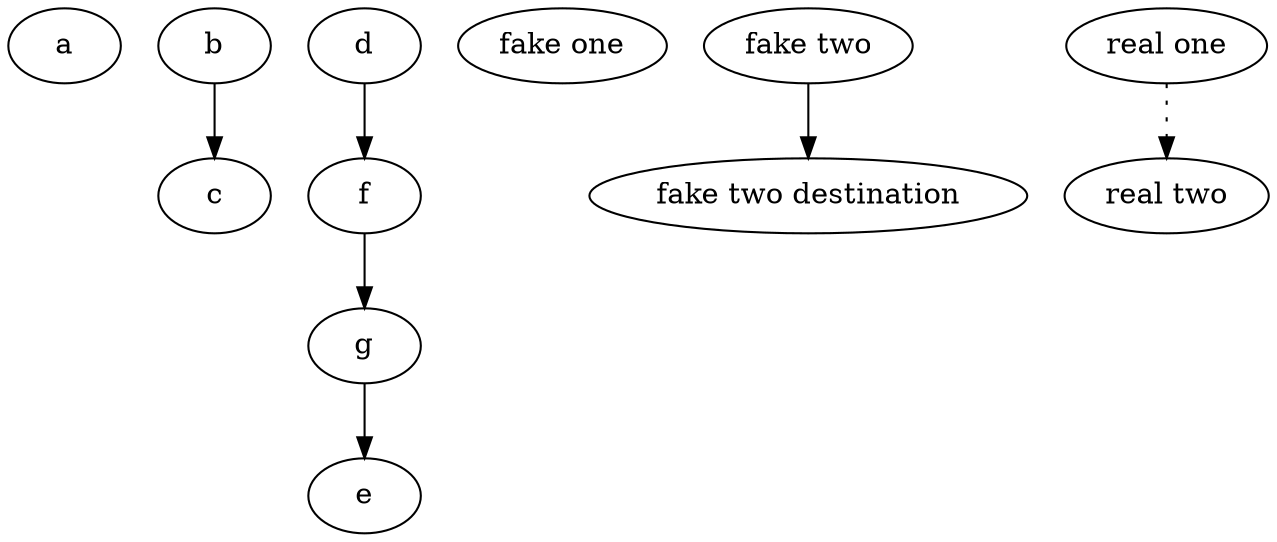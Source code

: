 digraph  {
	
	n1[label="a"];
	n2[label="b"];
	n3[label="c"];
	n4[label="d"];
	n5[label="e"];
	n6[label="f"];
	n9[label="fake one"];
	n11[label="fake two"];
	n12[label="fake two destination"];
	n7[label="g"];
	n8[label="real one"];
	n10[label="real two"];
	n2->n3[label=""];
	n4->n6[label=""];
	n6->n7[label=""];
	n11->n12[label=""];
	n7->n5[label=""];
	n8->n10[label="",style="dotted"];
	
}
